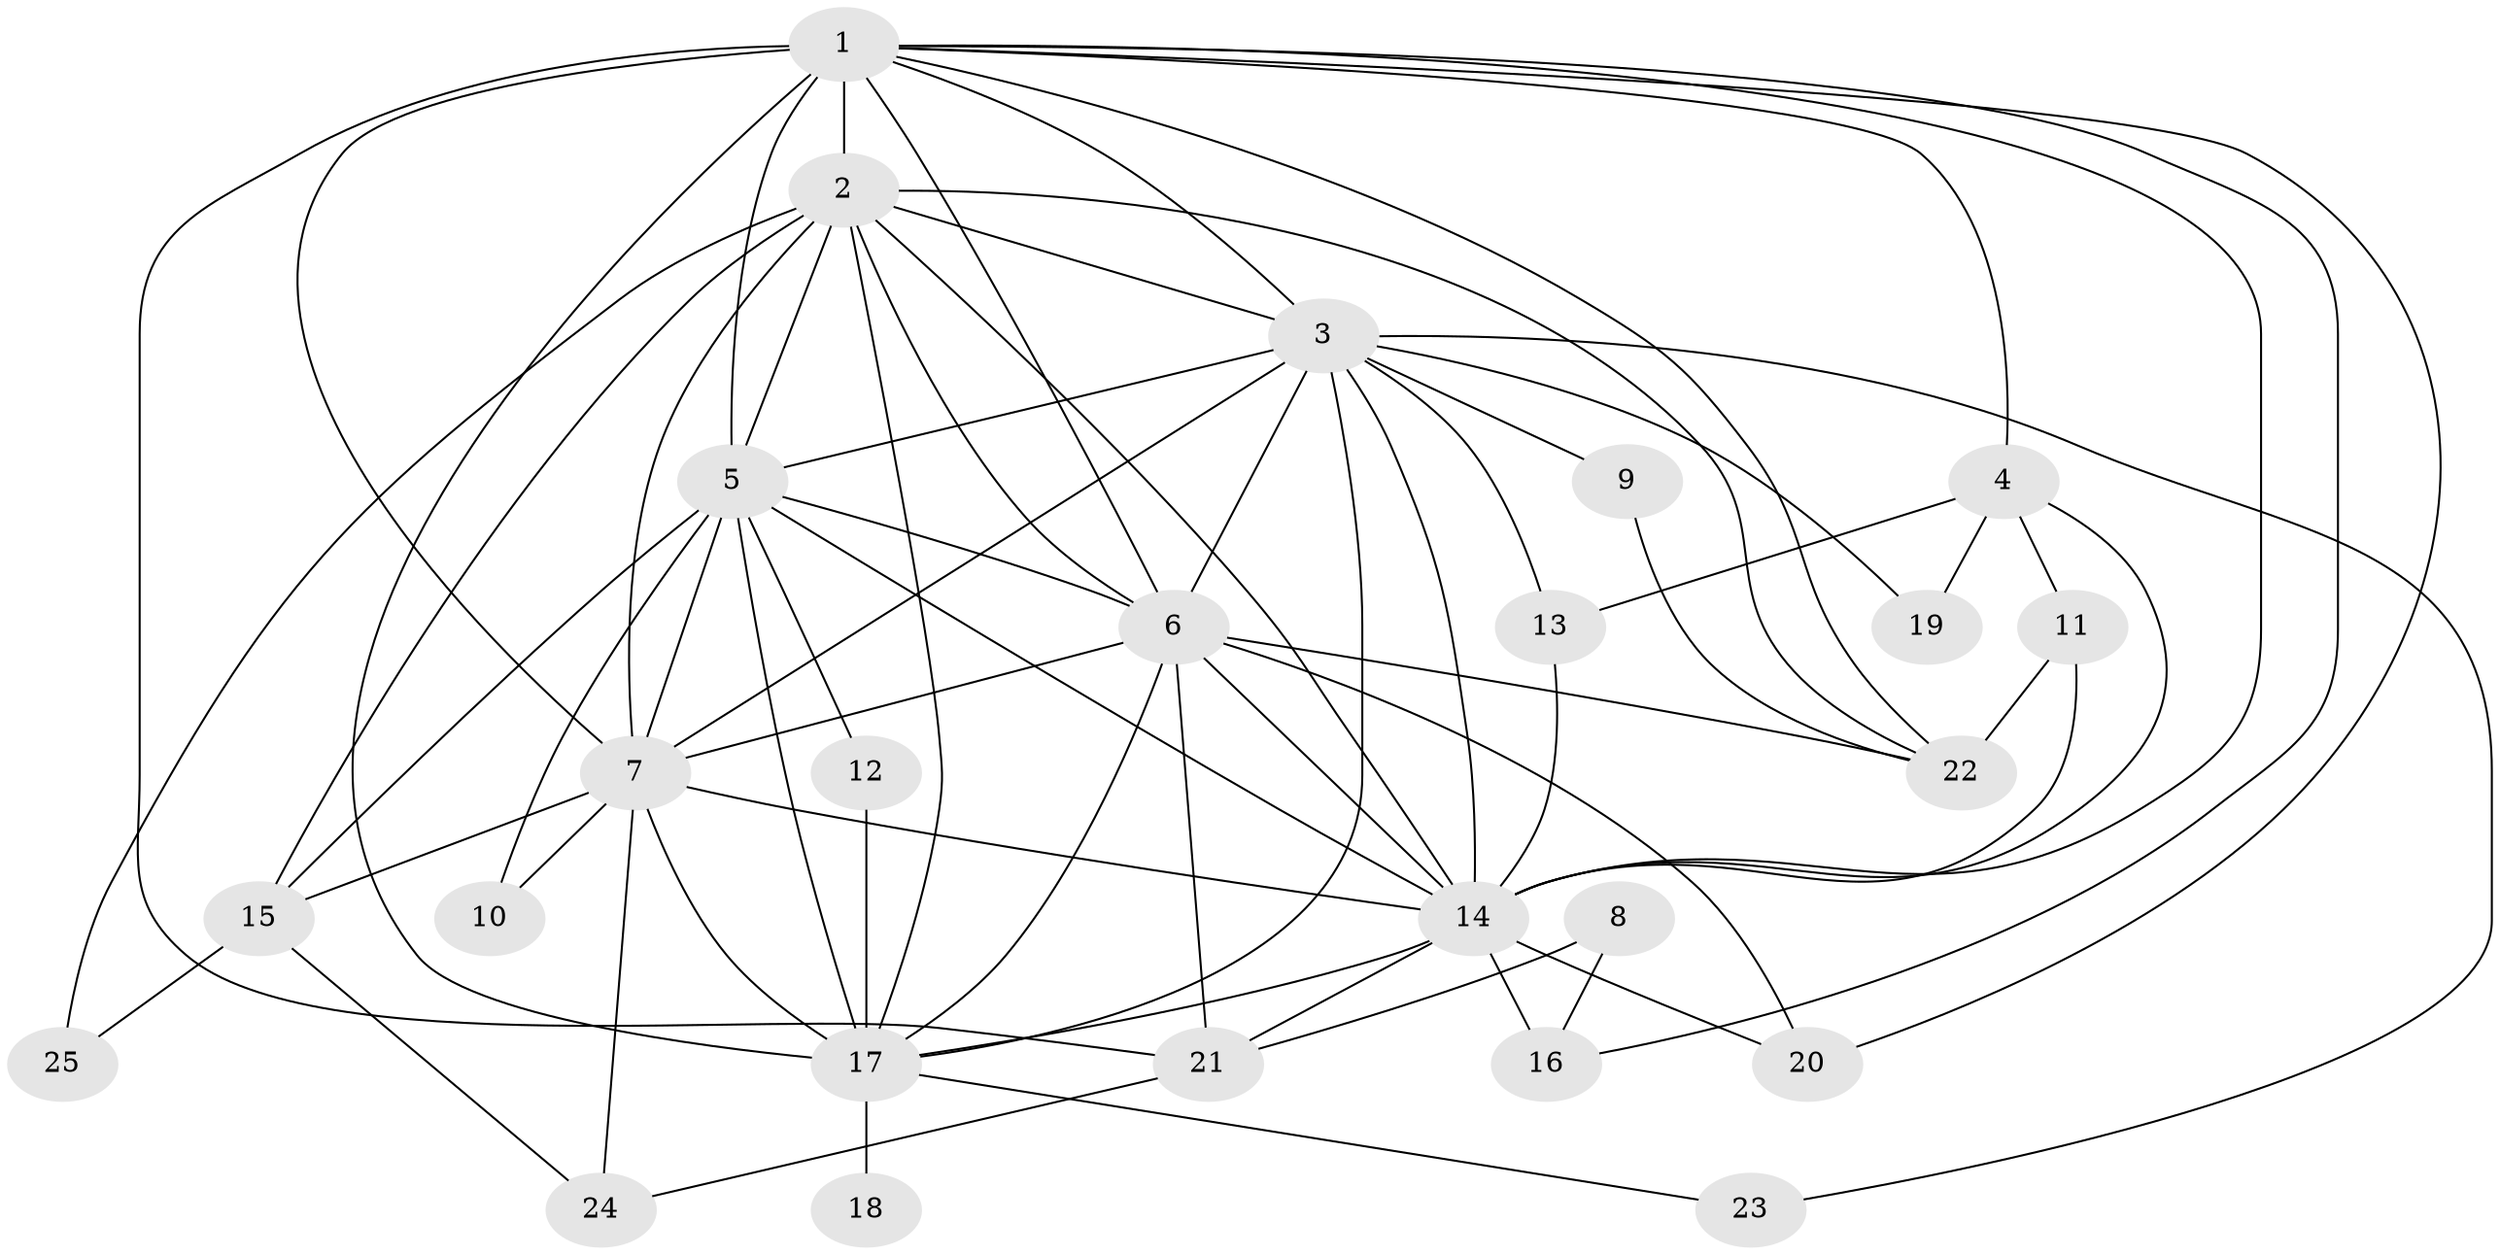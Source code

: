 // original degree distribution, {15: 0.1, 18: 0.02, 12: 0.02, 14: 0.04, 13: 0.02, 4: 0.04, 2: 0.54, 3: 0.14, 5: 0.06, 6: 0.02}
// Generated by graph-tools (version 1.1) at 2025/01/03/09/25 03:01:27]
// undirected, 25 vertices, 68 edges
graph export_dot {
graph [start="1"]
  node [color=gray90,style=filled];
  1;
  2;
  3;
  4;
  5;
  6;
  7;
  8;
  9;
  10;
  11;
  12;
  13;
  14;
  15;
  16;
  17;
  18;
  19;
  20;
  21;
  22;
  23;
  24;
  25;
  1 -- 2 [weight=3.0];
  1 -- 3 [weight=2.0];
  1 -- 4 [weight=1.0];
  1 -- 5 [weight=3.0];
  1 -- 6 [weight=3.0];
  1 -- 7 [weight=4.0];
  1 -- 14 [weight=3.0];
  1 -- 16 [weight=1.0];
  1 -- 17 [weight=5.0];
  1 -- 20 [weight=1.0];
  1 -- 21 [weight=1.0];
  1 -- 22 [weight=1.0];
  2 -- 3 [weight=1.0];
  2 -- 5 [weight=1.0];
  2 -- 6 [weight=1.0];
  2 -- 7 [weight=1.0];
  2 -- 14 [weight=1.0];
  2 -- 15 [weight=1.0];
  2 -- 17 [weight=3.0];
  2 -- 22 [weight=1.0];
  2 -- 25 [weight=2.0];
  3 -- 5 [weight=1.0];
  3 -- 6 [weight=2.0];
  3 -- 7 [weight=1.0];
  3 -- 9 [weight=1.0];
  3 -- 13 [weight=1.0];
  3 -- 14 [weight=1.0];
  3 -- 17 [weight=2.0];
  3 -- 19 [weight=1.0];
  3 -- 23 [weight=1.0];
  4 -- 11 [weight=1.0];
  4 -- 13 [weight=1.0];
  4 -- 14 [weight=1.0];
  4 -- 19 [weight=1.0];
  5 -- 6 [weight=1.0];
  5 -- 7 [weight=1.0];
  5 -- 10 [weight=1.0];
  5 -- 12 [weight=1.0];
  5 -- 14 [weight=1.0];
  5 -- 15 [weight=1.0];
  5 -- 17 [weight=3.0];
  6 -- 7 [weight=1.0];
  6 -- 14 [weight=1.0];
  6 -- 17 [weight=2.0];
  6 -- 20 [weight=2.0];
  6 -- 21 [weight=1.0];
  6 -- 22 [weight=1.0];
  7 -- 10 [weight=1.0];
  7 -- 14 [weight=1.0];
  7 -- 15 [weight=1.0];
  7 -- 17 [weight=2.0];
  7 -- 24 [weight=1.0];
  8 -- 16 [weight=1.0];
  8 -- 21 [weight=1.0];
  9 -- 22 [weight=1.0];
  11 -- 14 [weight=1.0];
  11 -- 22 [weight=1.0];
  12 -- 17 [weight=1.0];
  13 -- 14 [weight=1.0];
  14 -- 16 [weight=2.0];
  14 -- 17 [weight=2.0];
  14 -- 20 [weight=1.0];
  14 -- 21 [weight=1.0];
  15 -- 24 [weight=1.0];
  15 -- 25 [weight=1.0];
  17 -- 18 [weight=2.0];
  17 -- 23 [weight=1.0];
  21 -- 24 [weight=1.0];
}
